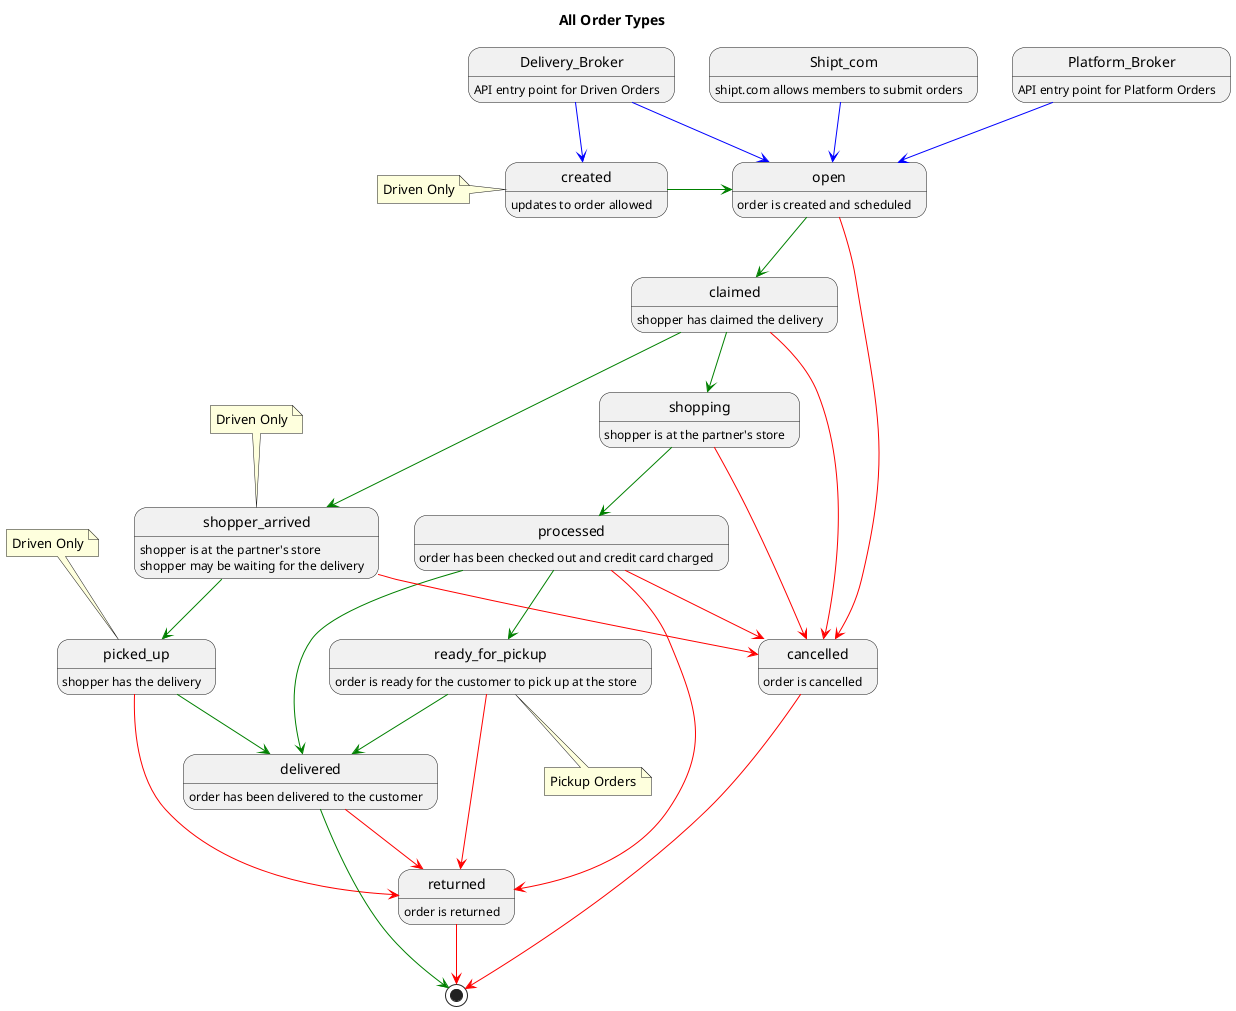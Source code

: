@startuml All Order Types
title All Order Types
Platform_Broker -[#blue]-> open
Platform_Broker : API entry point for Platform Orders

Shipt_com -[#blue]-> open
Shipt_com : shipt.com allows members to submit orders
open : order is created and scheduled

Delivery_Broker : API entry point for Driven Orders
Delivery_Broker -[#blue]-> open
Delivery_Broker -[#blue]-> created
note left : Driven Only
created : updates to order allowed
created -[#green]> open

open -[#green]-> claimed
claimed : shopper has claimed the delivery 
claimed -[#green]-> shopper_arrived
note top : Driven Only
claimed -[#green]-> shopping

shopper_arrived : shopper is at the partner's store
shopper_arrived : shopper may be waiting for the delivery
shopper_arrived -[#green]-> picked_up
note top : Driven Only

shopping : shopper is at the partner's store
shopping -[#green]-> processed

picked_up : shopper has the delivery
picked_up -[#green]-> delivered

processed -[#green]-> ready_for_pickup
note bottom : Pickup Orders

processed -[#green]-> delivered
processed : order has been checked out and credit card charged

ready_for_pickup : order is ready for the customer to pick up at the store
ready_for_pickup -[#green]-> delivered

delivered : order has been delivered to the customer

processed -[#red]-> returned
ready_for_pickup -[#red]-> returned
picked_up -[#red]-> returned
delivered -[#red]-> returned
returned : order is returned

open -[#red]-> cancelled
claimed -[#red]-> cancelled
shopping -[#red]-> cancelled
shopper_arrived -[#red]-> cancelled
processed -[#red]-> cancelled
cancelled : order is cancelled

cancelled -[#red]-> [*]
returned -[#red]-> [*]
delivered -[#green]-> [*]
@enduml
